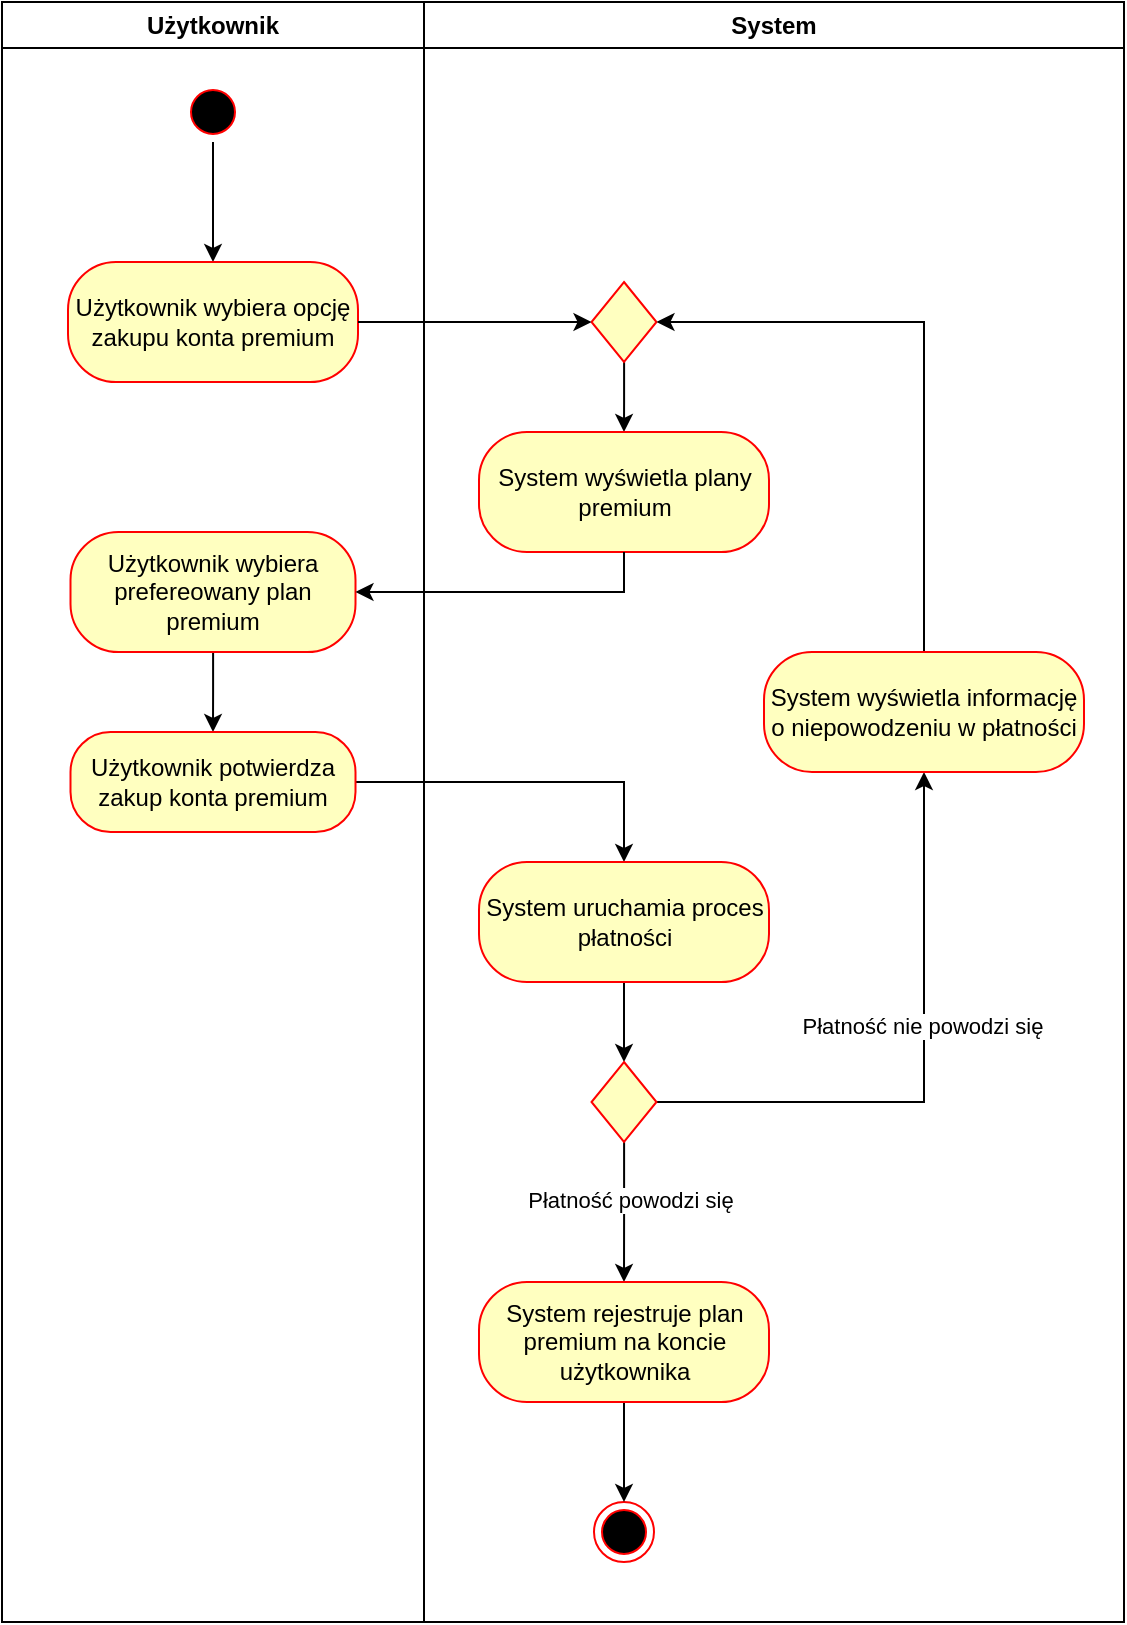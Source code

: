 <mxfile version="24.1.0" type="device">
  <diagram name="Strona-1" id="a62B8yen-e49TcKUi3lC">
    <mxGraphModel dx="1393" dy="804" grid="1" gridSize="10" guides="1" tooltips="1" connect="1" arrows="1" fold="1" page="1" pageScale="1" pageWidth="827" pageHeight="1169" math="0" shadow="0">
      <root>
        <mxCell id="0" />
        <mxCell id="1" parent="0" />
        <mxCell id="jJYSJ7oBrwSEvRi9IGch-2" value="Użytkownik" style="swimlane;whiteSpace=wrap;html=1;" vertex="1" parent="1">
          <mxGeometry x="139" y="120" width="211" height="810" as="geometry" />
        </mxCell>
        <mxCell id="jJYSJ7oBrwSEvRi9IGch-9" style="edgeStyle=orthogonalEdgeStyle;rounded=0;orthogonalLoop=1;jettySize=auto;html=1;entryX=0.5;entryY=0;entryDx=0;entryDy=0;" edge="1" parent="jJYSJ7oBrwSEvRi9IGch-2" source="jJYSJ7oBrwSEvRi9IGch-4" target="jJYSJ7oBrwSEvRi9IGch-6">
          <mxGeometry relative="1" as="geometry" />
        </mxCell>
        <mxCell id="jJYSJ7oBrwSEvRi9IGch-4" value="" style="ellipse;html=1;shape=startState;fillColor=#000000;strokeColor=#ff0000;" vertex="1" parent="jJYSJ7oBrwSEvRi9IGch-2">
          <mxGeometry x="90.5" y="40" width="30" height="30" as="geometry" />
        </mxCell>
        <mxCell id="jJYSJ7oBrwSEvRi9IGch-6" value="Użytkownik wybiera opcję zakupu konta premium" style="rounded=1;whiteSpace=wrap;html=1;arcSize=40;fontColor=#000000;fillColor=#ffffc0;strokeColor=#ff0000;" vertex="1" parent="jJYSJ7oBrwSEvRi9IGch-2">
          <mxGeometry x="33" y="130" width="145" height="60" as="geometry" />
        </mxCell>
        <mxCell id="jJYSJ7oBrwSEvRi9IGch-18" value="System" style="swimlane;whiteSpace=wrap;html=1;" vertex="1" parent="1">
          <mxGeometry x="350" y="120" width="350" height="810" as="geometry" />
        </mxCell>
        <mxCell id="jJYSJ7oBrwSEvRi9IGch-41" style="edgeStyle=orthogonalEdgeStyle;rounded=0;orthogonalLoop=1;jettySize=auto;html=1;entryX=0.5;entryY=0;entryDx=0;entryDy=0;" edge="1" parent="jJYSJ7oBrwSEvRi9IGch-18" source="jJYSJ7oBrwSEvRi9IGch-35" target="jJYSJ7oBrwSEvRi9IGch-21">
          <mxGeometry relative="1" as="geometry" />
        </mxCell>
        <mxCell id="jJYSJ7oBrwSEvRi9IGch-35" value="" style="rhombus;whiteSpace=wrap;html=1;fontColor=#000000;fillColor=#ffffc0;strokeColor=#ff0000;" vertex="1" parent="jJYSJ7oBrwSEvRi9IGch-18">
          <mxGeometry x="83.75" y="140" width="32.5" height="40" as="geometry" />
        </mxCell>
        <mxCell id="jJYSJ7oBrwSEvRi9IGch-25" style="edgeStyle=orthogonalEdgeStyle;rounded=0;orthogonalLoop=1;jettySize=auto;html=1;entryX=0.5;entryY=0;entryDx=0;entryDy=0;" edge="1" parent="jJYSJ7oBrwSEvRi9IGch-18" source="jJYSJ7oBrwSEvRi9IGch-10" target="jJYSJ7oBrwSEvRi9IGch-13">
          <mxGeometry relative="1" as="geometry" />
        </mxCell>
        <mxCell id="jJYSJ7oBrwSEvRi9IGch-10" value="Użytkownik wybiera prefereowany plan premium" style="rounded=1;whiteSpace=wrap;html=1;arcSize=40;fontColor=#000000;fillColor=#ffffc0;strokeColor=#ff0000;" vertex="1" parent="jJYSJ7oBrwSEvRi9IGch-18">
          <mxGeometry x="-176.75" y="265" width="142.5" height="60" as="geometry" />
        </mxCell>
        <mxCell id="jJYSJ7oBrwSEvRi9IGch-42" style="edgeStyle=orthogonalEdgeStyle;rounded=0;orthogonalLoop=1;jettySize=auto;html=1;entryX=0.5;entryY=0;entryDx=0;entryDy=0;" edge="1" parent="jJYSJ7oBrwSEvRi9IGch-18" source="jJYSJ7oBrwSEvRi9IGch-13" target="jJYSJ7oBrwSEvRi9IGch-28">
          <mxGeometry relative="1" as="geometry" />
        </mxCell>
        <mxCell id="jJYSJ7oBrwSEvRi9IGch-13" value="Użytkownik potwierdza zakup konta premium" style="rounded=1;whiteSpace=wrap;html=1;arcSize=40;fontColor=#000000;fillColor=#ffffc0;strokeColor=#ff0000;" vertex="1" parent="jJYSJ7oBrwSEvRi9IGch-18">
          <mxGeometry x="-176.75" y="365" width="142.5" height="50" as="geometry" />
        </mxCell>
        <mxCell id="jJYSJ7oBrwSEvRi9IGch-16" value="" style="ellipse;html=1;shape=endState;fillColor=#000000;strokeColor=#ff0000;" vertex="1" parent="jJYSJ7oBrwSEvRi9IGch-18">
          <mxGeometry x="85" y="750" width="30" height="30" as="geometry" />
        </mxCell>
        <mxCell id="jJYSJ7oBrwSEvRi9IGch-21" value="System wyświetla plany premium" style="rounded=1;whiteSpace=wrap;html=1;arcSize=40;fontColor=#000000;fillColor=#ffffc0;strokeColor=#ff0000;" vertex="1" parent="jJYSJ7oBrwSEvRi9IGch-18">
          <mxGeometry x="27.5" y="215" width="145" height="60" as="geometry" />
        </mxCell>
        <mxCell id="jJYSJ7oBrwSEvRi9IGch-32" style="edgeStyle=orthogonalEdgeStyle;rounded=0;orthogonalLoop=1;jettySize=auto;html=1;entryX=0.5;entryY=0;entryDx=0;entryDy=0;" edge="1" parent="jJYSJ7oBrwSEvRi9IGch-18" source="jJYSJ7oBrwSEvRi9IGch-28" target="jJYSJ7oBrwSEvRi9IGch-29">
          <mxGeometry relative="1" as="geometry" />
        </mxCell>
        <mxCell id="jJYSJ7oBrwSEvRi9IGch-28" value="System uruchamia proces płatności" style="rounded=1;whiteSpace=wrap;html=1;arcSize=40;fontColor=#000000;fillColor=#ffffc0;strokeColor=#ff0000;" vertex="1" parent="jJYSJ7oBrwSEvRi9IGch-18">
          <mxGeometry x="27.5" y="430" width="145" height="60" as="geometry" />
        </mxCell>
        <mxCell id="jJYSJ7oBrwSEvRi9IGch-47" style="edgeStyle=orthogonalEdgeStyle;rounded=0;orthogonalLoop=1;jettySize=auto;html=1;entryX=0.5;entryY=1;entryDx=0;entryDy=0;" edge="1" parent="jJYSJ7oBrwSEvRi9IGch-18" source="jJYSJ7oBrwSEvRi9IGch-29" target="jJYSJ7oBrwSEvRi9IGch-43">
          <mxGeometry relative="1" as="geometry" />
        </mxCell>
        <mxCell id="jJYSJ7oBrwSEvRi9IGch-48" value="Płatność nie powodzi się" style="edgeLabel;html=1;align=center;verticalAlign=middle;resizable=0;points=[];" vertex="1" connectable="0" parent="jJYSJ7oBrwSEvRi9IGch-47">
          <mxGeometry x="0.153" y="1" relative="1" as="geometry">
            <mxPoint as="offset" />
          </mxGeometry>
        </mxCell>
        <mxCell id="jJYSJ7oBrwSEvRi9IGch-52" style="edgeStyle=orthogonalEdgeStyle;rounded=0;orthogonalLoop=1;jettySize=auto;html=1;entryX=0.5;entryY=0;entryDx=0;entryDy=0;" edge="1" parent="jJYSJ7oBrwSEvRi9IGch-18" source="jJYSJ7oBrwSEvRi9IGch-29" target="jJYSJ7oBrwSEvRi9IGch-50">
          <mxGeometry relative="1" as="geometry" />
        </mxCell>
        <mxCell id="jJYSJ7oBrwSEvRi9IGch-53" value="Płatność powodzi się" style="edgeLabel;html=1;align=center;verticalAlign=middle;resizable=0;points=[];" vertex="1" connectable="0" parent="jJYSJ7oBrwSEvRi9IGch-52">
          <mxGeometry x="-0.168" y="3" relative="1" as="geometry">
            <mxPoint as="offset" />
          </mxGeometry>
        </mxCell>
        <mxCell id="jJYSJ7oBrwSEvRi9IGch-29" value="" style="rhombus;whiteSpace=wrap;html=1;fontColor=#000000;fillColor=#ffffc0;strokeColor=#ff0000;" vertex="1" parent="jJYSJ7oBrwSEvRi9IGch-18">
          <mxGeometry x="83.75" y="530" width="32.5" height="40" as="geometry" />
        </mxCell>
        <mxCell id="jJYSJ7oBrwSEvRi9IGch-24" style="edgeStyle=orthogonalEdgeStyle;rounded=0;orthogonalLoop=1;jettySize=auto;html=1;entryX=1;entryY=0.5;entryDx=0;entryDy=0;" edge="1" parent="jJYSJ7oBrwSEvRi9IGch-18" source="jJYSJ7oBrwSEvRi9IGch-21" target="jJYSJ7oBrwSEvRi9IGch-10">
          <mxGeometry relative="1" as="geometry">
            <Array as="points">
              <mxPoint x="100" y="295" />
            </Array>
          </mxGeometry>
        </mxCell>
        <mxCell id="jJYSJ7oBrwSEvRi9IGch-49" style="edgeStyle=orthogonalEdgeStyle;rounded=0;orthogonalLoop=1;jettySize=auto;html=1;entryX=1;entryY=0.5;entryDx=0;entryDy=0;" edge="1" parent="jJYSJ7oBrwSEvRi9IGch-18" source="jJYSJ7oBrwSEvRi9IGch-43" target="jJYSJ7oBrwSEvRi9IGch-35">
          <mxGeometry relative="1" as="geometry">
            <Array as="points">
              <mxPoint x="250" y="160" />
            </Array>
          </mxGeometry>
        </mxCell>
        <mxCell id="jJYSJ7oBrwSEvRi9IGch-43" value="System wyświetla informację o niepowodzeniu w płatności" style="rounded=1;whiteSpace=wrap;html=1;arcSize=40;fontColor=#000000;fillColor=#ffffc0;strokeColor=#ff0000;" vertex="1" parent="jJYSJ7oBrwSEvRi9IGch-18">
          <mxGeometry x="170" y="325" width="160" height="60" as="geometry" />
        </mxCell>
        <mxCell id="jJYSJ7oBrwSEvRi9IGch-54" style="edgeStyle=orthogonalEdgeStyle;rounded=0;orthogonalLoop=1;jettySize=auto;html=1;entryX=0.5;entryY=0;entryDx=0;entryDy=0;" edge="1" parent="jJYSJ7oBrwSEvRi9IGch-18" source="jJYSJ7oBrwSEvRi9IGch-50" target="jJYSJ7oBrwSEvRi9IGch-16">
          <mxGeometry relative="1" as="geometry" />
        </mxCell>
        <mxCell id="jJYSJ7oBrwSEvRi9IGch-50" value="System rejestruje plan premium na koncie użytkownika" style="rounded=1;whiteSpace=wrap;html=1;arcSize=40;fontColor=#000000;fillColor=#ffffc0;strokeColor=#ff0000;" vertex="1" parent="jJYSJ7oBrwSEvRi9IGch-18">
          <mxGeometry x="27.5" y="640" width="145" height="60" as="geometry" />
        </mxCell>
        <mxCell id="jJYSJ7oBrwSEvRi9IGch-36" style="edgeStyle=orthogonalEdgeStyle;rounded=0;orthogonalLoop=1;jettySize=auto;html=1;entryX=0;entryY=0.5;entryDx=0;entryDy=0;" edge="1" parent="1" source="jJYSJ7oBrwSEvRi9IGch-6" target="jJYSJ7oBrwSEvRi9IGch-35">
          <mxGeometry relative="1" as="geometry" />
        </mxCell>
      </root>
    </mxGraphModel>
  </diagram>
</mxfile>
